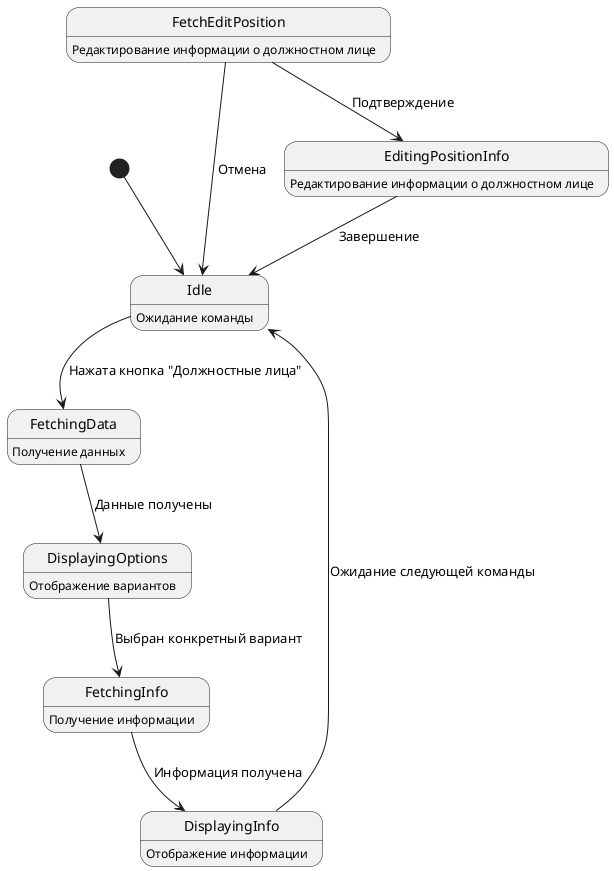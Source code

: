 @startuml
[*] --> Idle

Idle : Ожидание команды
Idle --> FetchingData : Нажата кнопка "Должностные лица"
FetchingData : Получение данных
FetchingData --> DisplayingOptions : Данные получены
DisplayingOptions : Отображение вариантов
DisplayingOptions --> FetchingInfo : Выбран конкретный вариант
FetchingInfo : Получение информации
FetchingInfo --> DisplayingInfo : Информация получена
DisplayingInfo : Отображение информации
DisplayingInfo --> Idle : Ожидание следующей команды

FetchEditPosition : Редактирование информации о должностном лице
FetchEditPosition --> Idle : Отмена
FetchEditPosition --> EditingPositionInfo : Подтверждение

EditingPositionInfo : Редактирование информации о должностном лице
EditingPositionInfo --> Idle : Завершение
@enduml
